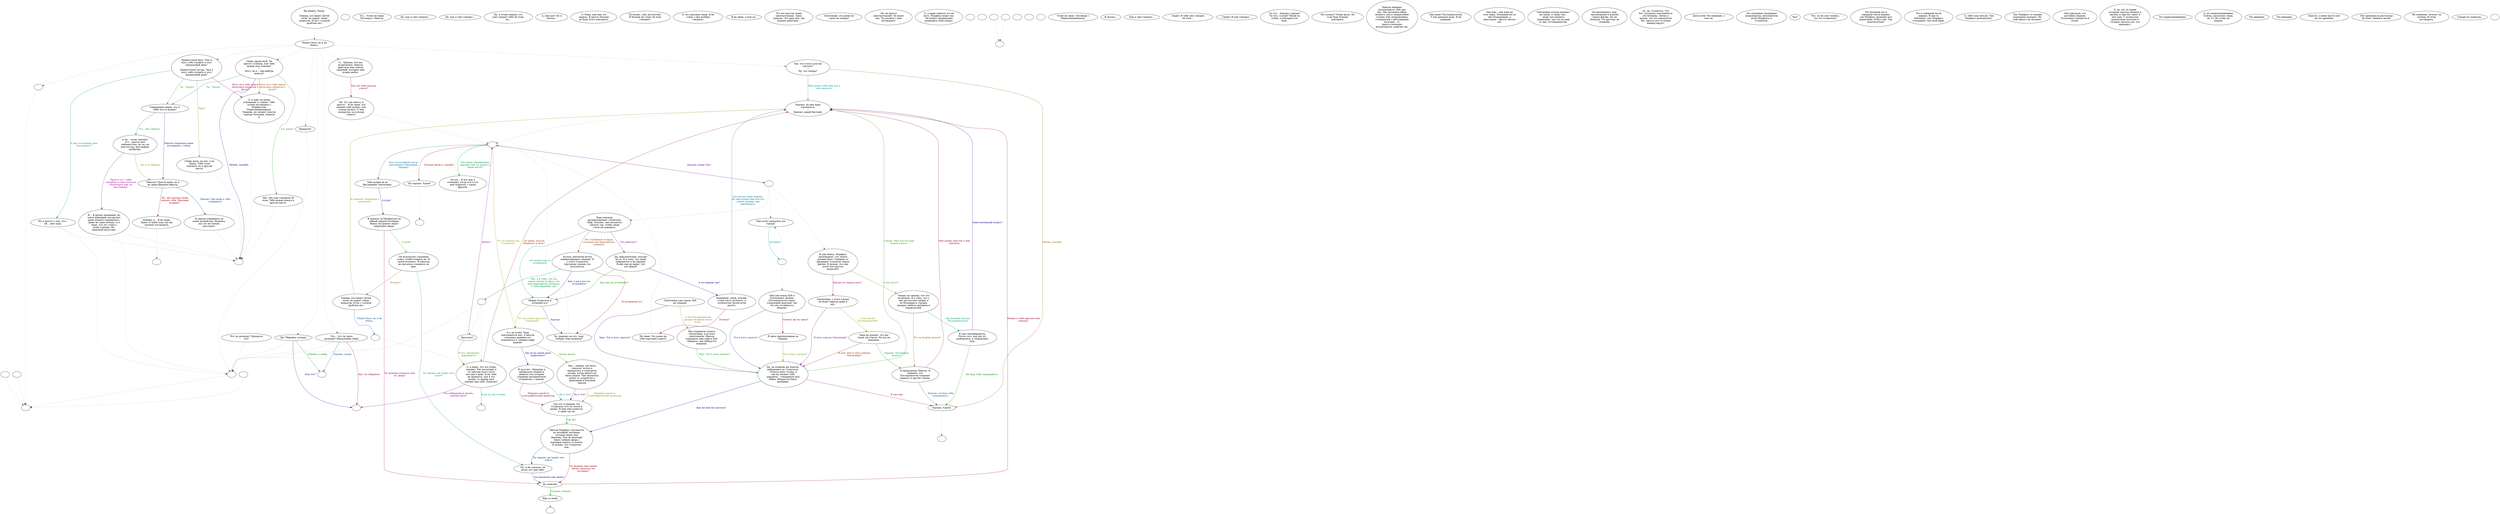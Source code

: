 digraph laura {
  "start" [style=filled       fillcolor="#FFFFFF"       color="#000000"]
  "start" -> "do_dialogue" [style=dotted color="#555555"]
  "start" [label="Вы видите Лауру.\n---\nПоверь, кто видел Детей\nночи, не задает таких\nвопросов. Если с головой\nпроблем нет."]
  "do_dialogue" [style=filled       fillcolor="#FFFFFF"       color="#000000"]
  "do_dialogue" -> "get_reaction" [style=dotted color="#555555"]
  "do_dialogue" -> "laura63" [style=dotted color="#555555"]
  "do_dialogue" -> "laura65" [style=dotted color="#555555"]
  "do_dialogue" -> "laura64" [style=dotted color="#555555"]
  "do_dialogue" -> "laura61" [style=dotted color="#555555"]
  "do_dialogue" -> "laura21" [style=dotted color="#555555"]
  "do_dialogue" -> "laura16" [style=dotted color="#555555"]
  "do_dialogue" -> "laura01" [style=dotted color="#555555"]
  "do_dialogue" [label="Может быть, но я не\nбоюсь."]
  "lauracbt" [style=filled       fillcolor="#FFFFFF"       color="#000000"]
  "lauracbt" [label=""]
  "laura01" [style=filled       fillcolor="#FFFFFF"       color="#000000"]
  "laura01" [label="Приветствую брат. Чем я\nмогу тебе служить в этот\nпрекрасный день?\n---\nПриветствую сестра. Чем я\nмогу тебе служить в этот\nпрекрасный день?"]
  "laura01" -> "laura02" [label="Ты - Лаура?" color="#339900" fontcolor="#339900"]
  "laura01" -> "laura14" [label="Могу ли я тебе задать\nнесколько вопросов о\nДетях?" color="#990060" fontcolor="#990060"]
  "laura01" -> "laura15" [label="А чем ты можешь мне\n\"послужить\"?" color="#008D99" fontcolor="#008D99"]
  "laura01" -> "laura01a" [label="Мам?" color="#997900" fontcolor="#997900"]
  "laura01a" [style=filled       fillcolor="#FFFFFF"       color="#000000"]
  "laura01a" -> "laurax" [style=dotted color="#555555"]
  "laura01a" [label="Очень мило, но нет, я не\nЛаура. Тебе стоит\nпоискать ее в другом\nместе."]
  "laura02" [style=filled       fillcolor="#FFFFFF"       color="#000000"]
  "laura02" [label="Совершенно верно, это я.\nТебе что-то нужно?"]
  "laura02" -> "laura03" [label="Николь отправила меня\nпоговорить с тобой." color="#4C0099" fontcolor="#4C0099"]
  "laura02" -> "laura10" [label="Э-э... нет. Ничего." color="#00991F" fontcolor="#00991F"]
  "laura03" [style=filled       fillcolor="#FFFFFF"       color="#000000"]
  "laura03" [label="Николь? Прости меня, но я\nне знаю никакой Николь."]
  "laura03" -> "laura04" [label="Ну, она просила меня\nсказать тебе \"Красный\nвсадник\"." color="#99000D" fontcolor="#99000D"]
  "laura03" -> "laura09" [label="Знаешь! Она меня к тебе\nотправила!" color="#003A99" fontcolor="#003A99"]
  "laura04" [style=filled       fillcolor="#FFFFFF"       color="#000000"]
  "laura04" -> "laurax1" [style=dotted color="#555555"]
  "laura04" [label="Извини, я... Я не знаю.\nИдем со мной туда где мы\nсможем поговорить."]
  "laura09" [style=filled       fillcolor="#FFFFFF"       color="#000000"]
  "laura09" -> "laurax" [style=dotted color="#555555"]
  "laura09" [label="Я ужасно извиняюсь за\nваши неудобства. Надеюсь,\nвас это не сильно\nрасстроит."]
  "laura10" [style=filled       fillcolor="#FFFFFF"       color="#000000"]
  "laura10" [label="А ты... точно знаешь?\nЭ-э... прости мое\nлюбопытство, но ты, на\nмой взгляд, выглядишь\nнеобычно."]
  "laura10" -> "laura03" [label="Ну, я от Николь." color="#669900" fontcolor="#669900"]
  "laura10" -> "laura11" [label="Просто тут о тебе\nговорили, и мне хотелось\nпосмотреть как ты\nвыглядишь." color="#990093" fontcolor="#990093"]
  "laura11" [style=filled       fillcolor="#FFFFFF"       color="#000000"]
  "laura11" -> "DownReact" [style=dotted color="#555555"]
  "laura11" -> "laurax" [style=dotted color="#555555"]
  "laura11" [label="Я... Я прошу прощения, но\nтакое внимание заставляет\nменя немного нервничать.\nДаже не знаю почему, и я\nзнаю, что это глупо с\nмоей стороны. Ну,\nприятной прогулки."]
  "laura14" [style=filled       fillcolor="#FFFFFF"       color="#000000"]
  "laura14" -> "laurax" [style=dotted color="#555555"]
  "laura14" [label="О, я едва ли имею\nотношение к главам. Тебе\nлучше поговорить с\nМорфеусом,\nПервосвященником.\nУверена, он сможет помочь\nгораздо большим, нежели\nя."]
  "laura15" [style=filled       fillcolor="#FFFFFF"       color="#000000"]
  "laura15" -> "DownReact" [style=dotted color="#555555"]
  "laura15" -> "laurax" [style=dotted color="#555555"]
  "laura15" [label="Но я просто о том, что...\nой... мне пора."]
  "laura16" [style=filled       fillcolor="#FFFFFF"       color="#000000"]
  "laura16" [label="Снова здравствуй. Ты\nпросто гуляешь, или тебе\nнужна моя помощь?\n---\nМогу ли я... чем-нибудь\nпомочь?"]
  "laura16" -> "laura02" [label="Ты - Лаура?" color="#009972" fontcolor="#009972"]
  "laura16" -> "laura14" [label="Могу ли я тебе задать\nнесколько вопросов о\nдетях?" color="#994600" fontcolor="#994600"]
  "laura16" -> "laurax" [label="Ничем, спасибо." color="#190099" fontcolor="#190099"]
  "laura16" -> "laura16a" [label="Э-э, мама?" color="#149900" fontcolor="#149900"]
  "laura16a" [style=filled       fillcolor="#FFFFFF"       color="#000000"]
  "laura16a" -> "laurax" [style=dotted color="#555555"]
  "laura16a" [label="Нет. Мы уже говорили об\nэтом. Тебе нужно искать в\nдругом месте."]
  "laura21" [style=filled       fillcolor="#FFFFFF"       color="#000000"]
  "laura21" [label="О... Хорошо, что мы\nвстретились. Николь\nприслала мне список\nсведений, которые мне\nнужно найти."]
  "laura21" -> "laura22" [label="Так что тебе удалось\nузнать?" color="#990040" fontcolor="#990040"]
  "laura22" [style=filled       fillcolor="#FFFFFF"       color="#000000"]
  "laura22" -> "laura23" [style=dotted color="#555555"]
  "laura22" [label="Эм. Тут так много, я\nпросто... Я не знаю, что\nименно тебе нужно, или\nоткуда начать. О чем\nконкретно ты хочешь\nузнать?"]
  "laura23" [style=filled       fillcolor="#FFFFFF"       color="#000000"]
  "laura23" [label=""]
  "laura23" -> "laura24" [label="Есть ли потайной ход во\nвнутреннее Святилище\nЦеркви?" color="#006D99" fontcolor="#006D99"]
  "laura23" -> "laura33" [label="Что ты знаешь про\nСоздателя?" color="#999800" fontcolor="#999800"]
  "laura23" -> "laura23_1" [label="Каковы планы Чад?" color="#6C0099" fontcolor="#6C0099"]
  "laura23" -> "laura60" [label="Что такая хорошенькая\nдевушка как ты делает в\nтаком месте?" color="#00993F" fontcolor="#00993F"]
  "laura23" -> "laura59" [label="Больше ничего, спасибо." color="#991200" fontcolor="#991200"]
  "laura23_1" [style=filled       fillcolor="#FFFFFF"       color="#000000"]
  "laura23_1" -> "laura51" [style=dotted color="#555555"]
  "laura23_1" -> "laura38" [style=dotted color="#555555"]
  "laura23_1" -> "laura46" [style=dotted color="#555555"]
  "laura23_1" [label=""]
  "laura24" [style=filled       fillcolor="#FFFFFF"       color="#000000"]
  "laura24" [label="Тебе нужно не во\nВнутреннее Святилище."]
  "laura24" -> "laura25" [label="А куда?" color="#001A99" fontcolor="#001A99"]
  "laura25" [style=filled       fillcolor="#FFFFFF"       color="#000000"]
  "laura25" [label="Я прошла за Морфеусом по\nтайной черной лестнице.\nВнизу он прошел через\nсекретную дверь."]
  "laura25" -> "laura26" [label="А куда?" color="#479900" fontcolor="#479900"]
  "laura25" -> "laura28" [label="Ты можешь показать мне\nэту дверь?" color="#990074" fontcolor="#990074"]
  "laura26" [style=filled       fillcolor="#FFFFFF"       color="#000000"]
  "laura26" [label="Он использует странный\nключ, чтобы открыть ее. И\nзатем исчезает. Я никогда\nне пыталась следовать за\nним."]
  "laura26" -> "laura27" [label="Ты знаешь где лежит этот\nключ?" color="#009992" fontcolor="#009992"]
  "laura26" -> "laura31" [label="Почему?" color="#996500" fontcolor="#996500"]
  "laura27" [style=filled       fillcolor="#FFFFFF"       color="#000000"]
  "laura27" [label="Ну, я бы сказала, он\nносит его при себе."]
  "laura27" -> "laura28" [label="Ты покажешь мне дверь?" color="#390099" fontcolor="#390099"]
  "laura28" [style=filled       fillcolor="#FFFFFF"       color="#000000"]
  "laura28" [label="Да, конечно."]
  "laura28" -> "laura29" [label="Отлично. Пошли." color="#00990C" fontcolor="#00990C"]
  "laura28" -> "laura30" [label="Можно я тебя еще кое-чем\nспрошу?" color="#990021" fontcolor="#990021"]
  "laura29" [style=filled       fillcolor="#FFFFFF"       color="#000000"]
  "laura29" -> "laurax4" [style=dotted color="#555555"]
  "laura29" [label="Иди за мной."]
  "laura30" [style=filled       fillcolor="#FFFFFF"       color="#000000"]
  "laura30" -> "laura23" [style=dotted color="#555555"]
  "laura30" [label="Хорошо, но нам надо\nторопиться.\n---\nХорошо, давай быстрей."]
  "laura31" [style=filled       fillcolor="#FFFFFF"       color="#000000"]
  "laura31" [label="Поверь, кто видел Детей\nночи, не задает таких\nвопросов. Если с головой\nпроблем нет."]
  "laura31" -> "laura32a" [label="Может быть, но я не\nбоюсь." color="#004D99" fontcolor="#004D99"]
  "laura31" -> "laura30" [label="Я понимаю. Вернемся к\nразговору?" color="#7A9900" fontcolor="#7A9900"]
  "laura32" [style=filled       fillcolor="#FFFFFF"       color="#000000"]
  "laura32" [label="О, я вижу, что это очень\nсмешно. Так послушай, я\nтут внутри всего этого\nизо дня в день. Если тебе\nне нравится, как я это\nделаю, то держи свое\nмнение при себе. Понятно?"]
  "laura32" -> "laurax2" [label="Что собираешься делать,\nдальше ныть?" color="#8B0099" fontcolor="#8B0099"]
  "laura32" -> "laurax8" [label="Если ты так хочешь." color="#00995F" fontcolor="#00995F"]
  "laura32" -> "laura30" [label="Ты права, прости.\nВернемся к делу?" color="#993200" fontcolor="#993200"]
  "laura32a" [style=filled       fillcolor="#FFFFFF"       color="#000000"]
  "laura32a" -> "DownReact" [style=dotted color="#555555"]
  "laura32a" -> "laura32" [style=dotted color="#555555"]
  "laura32a" [label=""]
  "laura33" [style=filled       fillcolor="#FFFFFF"       color="#000000"]
  "laura33" [label="Э-э, не особо. Чада\nпоклоняются ему, и иногда\nогромное видение его\nпоявляется в главном нефе\nцеркви."]
  "laura33" -> "laura34" [label="Так он на самом деле\nсуществует?" color="#050099" fontcolor="#050099"]
  "laura33" -> "laura35" [label="Звучит жутко." color="#279900" fontcolor="#279900"]
  "laura34" [style=filled       fillcolor="#FFFFFF"       color="#000000"]
  "laura34" [label="И да и нет. Однажды я\nпробралась вперед и\nувидела под алтарем\nстранное механическое\nустройство с линзой."]
  "laura34" -> "laura36" [label="Наверно какой-то\nголографический проектор." color="#990054" fontcolor="#990054"]
  "laura34" -> "laura36" [label="Ну и что?" color="#008199" fontcolor="#008199"]
  "laura35" [style=filled       fillcolor="#FFFFFF"       color="#000000"]
  "laura35" [label="Хех... поверь, так было\nсначала, потом я\nпрокралась и осмотрела\nалтарь, когда никого не\nбыло рядом. Там оказалось\nкакое-то устройство с\nпроводами и большой\nлинзой."]
  "laura35" -> "laura36" [label="Наверно какой-то\nголографический проектор." color="#998500" fontcolor="#998500"]
  "laura35" -> "laura36" [label="Ну и что?" color="#580099" fontcolor="#580099"]
  "laura36" [style=filled       fillcolor="#FFFFFF"       color="#000000"]
  "laura36" [label="Так что я уверена что\nСоздатель этот из плоти и\nкрови. И еще мне кажется,\nя знаю где он."]
  "laura36" -> "laura37" [label="Где же?" color="#00992C" fontcolor="#00992C"]
  "laura37" [style=filled       fillcolor="#FFFFFF"       color="#000000"]
  "laura37" [label="Иногда Морфеус спускается\nпо потайной лестнице,\nкоторая ведет под\nЦерковь. Там он проходит\nчерез тайную дверь с\nпомощью какого-то ключа.\nЯ думаю, что Создатель\nтам."]
  "laura37" -> "laura28" [label="Ты можешь мне прямо\nсейчас показать эту\nлестницу?" color="#990001" fontcolor="#990001"]
  "laura37" -> "laura27" [label="Ты знаешь где лежит этот\nключ?" color="#002E99" fontcolor="#002E99"]
  "laura38" [style=filled       fillcolor="#FFFFFF"       color="#000000"]
  "laura38" [label="Я уже боюсь. Морфеус\nпроповедует, что земля\nдолжна быть \"очищена от\nневерных\" и всякую такую\nфигню. Я думаю, что они\nхотят все кругом\nзахватить!"]
  "laura38" -> "laura39" [label="А они могут?" color="#5A9900" fontcolor="#5A9900"]
  "laura38" -> "laura43" [label="Какова их первая цель?" color="#990087" fontcolor="#990087"]
  "laura39" [style=filled       fillcolor="#FFFFFF"       color="#000000"]
  "laura39" [label="Теперь ты знаешь, что это\nвозможно. Я к тому, что у\nних достаточно людей, а\nих больницы в городах\nдоверху набиты оружием и\nвзрывчаткой."]
  "laura39" -> "laura40" [label="Мы должны сказать\nПоследователям." color="#00997E" fontcolor="#00997E"]
  "laura39" -> "laura42" [label="Что ты будешь делать?" color="#995200" fontcolor="#995200"]
  "laura40" [style=filled       fillcolor="#FFFFFF"       color="#000000"]
  "laura40" [label="Я уже запланировала.\nПосле того, как мы тут\nразберемся, я отправлюсь\nтуда."]
  "laura40" -> "laura30" [label="Один маленький вопрос?" color="#250099" fontcolor="#250099"]
  "laura40" -> "laura41" [label="Не буду тебя задерживать." color="#089900" fontcolor="#089900"]
  "laura41" [style=filled       fillcolor="#FFFFFF"       color="#000000"]
  "laura41" -> "laurax6" [style=dotted color="#555555"]
  "laura41" [label="Хорошо. Удачи!"]
  "laura42" [style=filled       fillcolor="#FFFFFF"       color="#000000"]
  "laura42" [label="Я предупрежу Николь. Я\nнадеюсь, что\nПоследователи отправят\nподмогу в другие города."]
  "laura42" -> "laura30" [label="Мне нужно еще кое о чем\nспросить." color="#990034" fontcolor="#990034"]
  "laura42" -> "laura41" [label="Хорошо, не буду тебя\nзадерживать." color="#006199" fontcolor="#006199"]
  "laura43" [style=filled       fillcolor="#FFFFFF"       color="#000000"]
  "laura43" [label="Святилище, у этого города\nне будет шансов даже в\nаду."]
  "laura43" -> "laura44" [label="А как насчет\nПоследователей?" color="#8E9900" fontcolor="#8E9900"]
  "laura43" -> "laura45" [label="Я могу помочь Святилищу?" color="#780099" fontcolor="#780099"]
  "laura44" [style=filled       fillcolor="#FFFFFF"       color="#000000"]
  "laura44" [label="Чада не думают, что мы\nтакая уж угроза. Ну мы им\nпокажем."]
  "laura44" -> "laura42" [label="Хорошо. Что будешь\nделать?" color="#00994B" fontcolor="#00994B"]
  "laura44" -> "laura45" [label="Я хоть чем-то могу помочь\nСвятилищу?" color="#991E00" fontcolor="#991E00"]
  "laura45" [style=filled       fillcolor="#FFFFFF"       color="#000000"]
  "laura45" [label="Да, ты можешь им помочь,\nдобравшись до Создателя.\n\"Откуси змее голову, и\nона не сможет тебя\nзадушить\", говаривала моя\nбабка. Непростая была\nженщина."]
  "laura45" -> "laura37" [label="Как же мне его достать?" color="#000E99" fontcolor="#000E99"]
  "laura45" -> "laura30" [label="Говори. Мне кое-что еще\nнужно узнать." color="#3B9900" fontcolor="#3B9900"]
  "laura45" -> "laura41" [label="Я уже иду." color="#990067" fontcolor="#990067"]
  "laura46" [style=filled       fillcolor="#FFFFFF"       color="#000000"]
  "laura46" [label="Они хотят захватить все\nгорода!"]
  "laura46" -> "laura46_1" [label="Которые?" color="#009499" fontcolor="#009499"]
  "laura46_1" [style=filled       fillcolor="#FFFFFF"       color="#000000"]
  "laura46_1" -> "laura46" [style=dotted color="#555555"]
  "laura46_1" -> "laura49" [style=dotted color="#555555"]
  "laura46_1" [label=""]
  "laura47" [style=filled       fillcolor="#FFFFFF"       color="#000000"]
  "laura47" [label="Святилище уже сдали. Хаб\nна очереди."]
  "laura47" -> "laura48" [label="А что Последователи\nделают во время всего\nэтого." color="#997100" fontcolor="#997100"]
  "laura47" -> "laura45" [label="Черт. Что я могу сделать?" color="#450099" fontcolor="#450099"]
  "laura48" [style=filled       fillcolor="#FFFFFF"       color="#000000"]
  "laura48" [label="Мы отправили отряд в\nСвятилище, и их всех\nуничтожили. Николь\nотправила еще один в Хаб.\nНадеюсь, они доберутся\nвовремя."]
  "laura48" -> "laura45" [label="Черт. Что я могу сделать?" color="#009918" fontcolor="#009918"]
  "laura49" [style=filled       fillcolor="#FFFFFF"       color="#000000"]
  "laura49" [label="Они уже взяли Хаб и\nСвятилище! Думаю,\nПоследователи станут\nследующей жертвой, так\nчто мы готовимся к\nобороне."]
  "laura49" -> "laura50" [label="Почему же ты здесь?" color="#990015" fontcolor="#990015"]
  "laura49" -> "laura45" [label="Что я могу сделать?" color="#004199" fontcolor="#004199"]
  "laura50" [style=filled       fillcolor="#FFFFFF"       color="#000000"]
  "laura50" [label="Я здесь присматриваю за\nЧадами."]
  "laura50" -> "laura45" [label="Что я могу сделать?" color="#6E9900" fontcolor="#6E9900"]
  "laura51" [style=filled       fillcolor="#FFFFFF"       color="#000000"]
  "laura51" [label="Чада повсюду\nорганизовывают госпитали.\nХмф. Похоже, они пытаются\nсделать так, чтобы люди\nстали им доверять."]
  "laura51" -> "laura52" [label="Это работает?" color="#970099" fontcolor="#970099"]
  "laura51" -> "laura55" [label="Их можно как-то\nостановить?" color="#00996B" fontcolor="#00996B"]
  "laura51" -> "laura57" [label="Это глупейшая из фраз,\nкоторые мне приходилось\nслышать!" color="#993E00" fontcolor="#993E00"]
  "laura52" [style=filled       fillcolor="#FFFFFF"       color="#000000"]
  "laura52" [label="Да, действительно, похоже\nна то. Я к тому, что люди\nсобираются в их Церкви.\nРазве они не видят, что\nэто обман?"]
  "laura52" -> "laura53" [label="А это правда так?" color="#110099" fontcolor="#110099"]
  "laura52" -> "laura55" [label="Как мне их остановить?" color="#1B9900" fontcolor="#1B9900"]
  "laura53" [style=filled       fillcolor="#FFFFFF"       color="#000000"]
  "laura53" [label="Например, люди, похоже,\nстали часто исчезать, и\nколичество Детей ночи\nрастет."]
  "laura53" -> "laura54" [label="Почему?" color="#990048" fontcolor="#990048"]
  "laura53" -> "laura30" [label="Это все не очень хорошо.\nНо мне нужно еще кое-что\nузнать прежде чем\nдействовать." color="#007499" fontcolor="#007499"]
  "laura54" [style=filled       fillcolor="#FFFFFF"       color="#000000"]
  "laura54" -> "laura23" [style=dotted color="#555555"]
  "laura54" [label="Не знаю. Это разве не\nтебе поручено узнать?"]
  "laura55" [style=filled       fillcolor="#FFFFFF"       color="#000000"]
  "laura55" [label="Найди Создателя и\nостанови его!"]
  "laura55" -> "laura33" [label="Что ты узнала про этого\nСоздателя?" color="#999100" fontcolor="#999100"]
  "laura55" -> "laura56" [label="Хорошо." color="#640099" fontcolor="#640099"]
  "laura56" [style=filled       fillcolor="#FFFFFF"       color="#000000"]
  "laura56" -> "laura23" [style=dotted color="#555555"]
  "laura56" [label="Хе, надеюсь на это, черт\nпобери. Еще вопросы?"]
  "laura57" [style=filled       fillcolor="#FFFFFF"       color="#000000"]
  "laura57" [label="Кстати, неплохой метод\nманипулировать людьми. И\nу этого Создателя\nчертовски хорошо это\nполучается."]
  "laura57" -> "laura57_01" [label="Нет, я к тому, что это\nсамая глупая из фраз, что\nмне приходилось слышать.\nУ тебя паранойя, да?" color="#009938" fontcolor="#009938"]
  "laura57" -> "laura56" [label="Я остановлю его." color="#990B00" fontcolor="#990B00"]
  "laura57" -> "laura55" [label="Как я могу все это\nостановить?" color="#002299" fontcolor="#002299"]
  "laura57_01" [style=filled       fillcolor="#FFFFFF"       color="#000000"]
  "laura57_01" -> "DownReact" [style=dotted color="#555555"]
  "laura57_01" -> "laura58" [style=dotted color="#555555"]
  "laura57_01" -> "laura32" [style=dotted color="#555555"]
  "laura57_01" [label=""]
  "laura58" [style=filled       fillcolor="#FFFFFF"       color="#000000"]
  "laura58" [label="Простите?"]
  "laura58" -> "laura32" [label="Я что, непонятно\nвыражаюсь?" color="#4E9900" fontcolor="#4E9900"]
  "laura58" -> "laura23" [label="Ничего." color="#99007B" fontcolor="#99007B"]
  "laura59" [style=filled       fillcolor="#FFFFFF"       color="#000000"]
  "laura59" -> "laurax7" [style=dotted color="#555555"]
  "laura59" [label="Ну хорошо. Удачи!"]
  "laura60" [style=filled       fillcolor="#FFFFFF"       color="#000000"]
  "laura60" -> "laura23" [style=dotted color="#555555"]
  "laura60" [label="Эх-хех... Я все жду в\nотчаянии, когда кто-то ко\nмне подкатит с такой\nфразой."]
  "laura61" [style=filled       fillcolor="#FFFFFF"       color="#000000"]
  "laura61" [label="Так, что я могу для вас\nсделать?\n---\nНу, что теперь?"]
  "laura61" -> "laura30" [label="Мне нужно тебя еще кое о\nчем спросить." color="#00998A" fontcolor="#00998A"]
  "laura61" -> "laura41" [label="Ничем, спасибо." color="#995E00" fontcolor="#995E00"]
  "laura62" [style=filled       fillcolor="#FFFFFF"       color="#000000"]
  "laura62" -> "DownReact" [style=dotted color="#555555"]
  "laura62" [label="Что ты делаешь? Прекрати\nэто!"]
  "laura63" [style=filled       fillcolor="#FFFFFF"       color="#000000"]
  "laura63" -> "DownReact" [style=dotted color="#555555"]
  "laura63" [label="Эй! Убирайся отсюда!"]
  "laura63" -> "laurax2" [label="Или что?" color="#310099" fontcolor="#310099"]
  "laura63" -> "laurax5" [label="Извини, я пойду." color="#009904" fontcolor="#009904"]
  "laura64" [style=filled       fillcolor="#FFFFFF"       color="#000000"]
  "laura64" -> "DownReact" [style=dotted color="#555555"]
  "laura64" [label="Прекрати!"]
  "laura65" [style=filled       fillcolor="#FFFFFF"       color="#000000"]
  "laura65" -> "DownReact" [style=dotted color="#555555"]
  "laura65" [label="Что... что ты здесь\nделаешь? Немедленно уйди!"]
  "laura65" -> "laurax2" [label="Нет, ты убирайся!" color="#990028" fontcolor="#990028"]
  "laura65" -> "laurax5" [label="Хорошо, ухожу." color="#005599" fontcolor="#005599"]
  "laura67" [style=filled       fillcolor="#FFFFFF"       color="#000000"]
  "laura67" [label="Э-э... Точно не знаю.\nПоговори с Николь."]
  "laura68" [style=filled       fillcolor="#FFFFFF"       color="#000000"]
  "laura68" [label="Ну, как я уже говорил..."]
  "laura69" [style=filled       fillcolor="#FFFFFF"       color="#000000"]
  "laura69" [label="Ну, как я уже говорил..."]
  "laura70" [style=filled       fillcolor="#FFFFFF"       color="#000000"]
  "laura70" [label="Ну, я точно уверен, что\nуже говорил тебе об этом,\nно..."]
  "laura71" [style=filled       fillcolor="#FFFFFF"       color="#000000"]
  "laura71" [label="А, еще раз? Ну я\nсказал..."]
  "laura72" [style=filled       fillcolor="#FFFFFF"       color="#000000"]
  "laura72" [label="О, боже, как мне это\nнадело. Я просто больше\nне буду этого повторять."]
  "laura73" [style=filled       fillcolor="#FFFFFF"       color="#000000"]
  "laura73" [label="По-моему, уже достаточно.\nЯ больше не стану об этом\nговорить."]
  "laura74" [style=filled       fillcolor="#FFFFFF"       color="#000000"]
  "laura74" [label="О, это ужасные люди. Я не\nстану о них вообще\nговорить!"]
  "laura75" [style=filled       fillcolor="#FFFFFF"       color="#000000"]
  "laura75" [label="Я не знаю, о ком ты."]
  "laura76" [style=filled       fillcolor="#FFFFFF"       color="#000000"]
  "laura76" [label="Тут все кругом такие\nзамечательные. Здесь\nчудесно. Это наш дом, мы\nхорошо работаем..."]
  "laura77" [style=filled       fillcolor="#FFFFFF"       color="#000000"]
  "laura77" [label="Святилище, это разве не\nгород на западе?"]
  "laura78" [style=filled       fillcolor="#FFFFFF"       color="#000000"]
  "laura78" [label="Ой, он просто\nзамечательный. Он ведет\nнас. Ты должен с ним\nпоговорить!"]
  "laura79" [style=filled       fillcolor="#FFFFFF"       color="#000000"]
  "laura79" [label="О, я даже описать его не\nмогу. Морфеус ведет нас.\nОн может справедливо\nразрешить твой вопрос."]
  "lauraxx" [style=filled       fillcolor="#FFFFFF"       color="#000000"]
  "lauraxx" [label=""]
  "laurax" [style=filled       fillcolor="#FFFFFF"       color="#000000"]
  "laurax" [label=""]
  "laurax1" [style=filled       fillcolor="#FFFFFF"       color="#000000"]
  "laurax1" [label=""]
  "laurax2" [style=filled       fillcolor="#FFFFFF"       color="#000000"]
  "laurax2" [label=""]
  "laurax3" [style=filled       fillcolor="#FFFFFF"       color="#000000"]
  "laurax3" [label=""]
  "laurax4" [style=filled       fillcolor="#FFFFFF"       color="#000000"]
  "laurax4" [label=""]
  "laurax5" [style=filled       fillcolor="#FFFFFF"       color="#000000"]
  "laurax5" [label=""]
  "laurax6" [style=filled       fillcolor="#FFFFFF"       color="#000000"]
  "laurax6" [label=""]
  "laurax7" [style=filled       fillcolor="#FFFFFF"       color="#000000"]
  "laurax7" [label=""]
  "laurax8" [style=filled       fillcolor="#FFFFFF"       color="#000000"]
  "laurax8" [label=""]
  "get_reaction" [style=filled       fillcolor="#FFFFFF"       color="#000000"]
  "get_reaction" -> "ReactToLevel" [style=dotted color="#555555"]
  "get_reaction" [label=""]
  "ReactToLevel" [style=filled       fillcolor="#FFFFFF"       color="#000000"]
  "ReactToLevel" [label=""]
  "LevelToReact" [style=filled       fillcolor="#FFFFFF"       color="#000000"]
  "LevelToReact" [label=""]
  "UpReact" [style=filled       fillcolor="#FFFFFF"       color="#000000"]
  "UpReact" -> "ReactToLevel" [style=dotted color="#555555"]
  "UpReact" [label=""]
  "DownReact" [style=filled       fillcolor="#FFFFFF"       color="#000000"]
  "DownReact" -> "ReactToLevel" [style=dotted color="#555555"]
  "DownReact" [label=""]
  "BottomReact" [style=filled       fillcolor="#FFFFFF"       color="#000000"]
  "BottomReact" [label=""]
  "TopReact" [style=filled       fillcolor="#FFFFFF"       color="#000000"]
  "TopReact" [label=""]
  "BigUpReact" [style=filled       fillcolor="#FFFFFF"       color="#000000"]
  "BigUpReact" -> "ReactToLevel" [style=dotted color="#555555"]
  "BigUpReact" [label=""]
  "BigDownReact" [style=filled       fillcolor="#FFFFFF"       color="#000000"]
  "BigDownReact" -> "ReactToLevel" [style=dotted color="#555555"]
  "BigDownReact" [label=""]
  "UpReactLevel" [style=filled       fillcolor="#FFFFFF"       color="#000000"]
  "UpReactLevel" -> "LevelToReact" [style=dotted color="#555555"]
  "UpReactLevel" [label=""]
  "DownReactLevel" [style=filled       fillcolor="#FFFFFF"       color="#000000"]
  "DownReactLevel" -> "LevelToReact" [style=dotted color="#555555"]
  "DownReactLevel" [label=""]
  "Goodbyes" [style=filled       fillcolor="#FFFFFF"       color="#000000"]
  "Goodbyes" [label=""]
  "laura67a" [style=filled       fillcolor="#FFFFFF"       color="#000000"]
  "laura67a" [label="Точно не знаю. Поговори с\nПервосвященником."]
  "laura68a" [style=filled       fillcolor="#FFFFFF"       color="#000000"]
  "laura68a" [label="Я сказал..."]
  "laura69a" [style=filled       fillcolor="#FFFFFF"       color="#000000"]
  "laura69a" [label="Как я уже говорил..."]
  "laura70a" [style=filled       fillcolor="#FFFFFF"       color="#000000"]
  "laura70a" [label="Ладно! Я тебе уже говорил\nоб этом..."]
  "laura71a" [style=filled       fillcolor="#FFFFFF"       color="#000000"]
  "laura71a" [label="Снова? Я уже говорил..."]
  "laura72a" [style=filled       fillcolor="#FFFFFF"       color="#000000"]
  "laura72a" [label="Ты что... Хорошо, хорошо!\nТы что, глухой? Читай по\nгубам, я повторять не\nбуду."]
  "laura73a" [style=filled       fillcolor="#FFFFFF"       color="#000000"]
  "laura73a" [label="Не слушал? Очень жаль. Но\nя не буду больше\nповторять."]
  "laura74a" [style=filled       fillcolor="#FFFFFF"       color="#000000"]
  "laura74a" [label="Николь наверно\nрассказывала тебе про\nнас. Мы пытаемся вбить\nнемного ума в твердолобые\nголовы этих вооруженных\nголоворезов с ничтожными\nмозгами... О,\nприсутствующие\nисключаются, конечно же."]
  "laura75a" [style=filled       fillcolor="#FFFFFF"       color="#000000"]
  "laura75a" [label="Она ведет Последователей.\nУ нее крепкая воля. Я ей\nдоверяю."]
  "laura76a" [style=filled       fillcolor="#FFFFFF"       color="#000000"]
  "laura76a" [label="Они как... как язва на\nтеле мира. Большинство из\nних безнадежны, а\nнекоторые - просто чистое\nзло."]
  "laura77a" [style=filled       fillcolor="#FFFFFF"       color="#000000"]
  "laura77a" [label="Святилище отсюда немного\nна запад. А люди там...\nлюди там немного\nпараноики, так что не жди\nот них гостеприимства."]
  "laura78a" [style=filled       fillcolor="#FFFFFF"       color="#000000"]
  "laura78a" [label="Он проповедует мир,\nпросвещение и всякою\nтакую фигню. Но он\nублюдок. По другому не\nскажешь."]
  "laura79a" [style=filled       fillcolor="#FFFFFF"       color="#000000"]
  "laura79a" [label="Ах, да, Создатель. Это\nбог, которому поклоняются\nэти болваны. Лично я\nдумаю, что это никакой не\nбог, просто кто-то всеми\nманипулирует."]
  "laura80" [style=filled       fillcolor="#FFFFFF"       color="#000000"]
  "laura80" [label="Дети ночи? Не понимаю, о\nчем ты."]
  "laura80a" [style=filled       fillcolor="#FFFFFF"       color="#000000"]
  "laura80a" [label="Это огромные уродливые\nмордовороты, исполнители\nволи Морфеуса и\nСоздателя."]
  "laura81" [style=filled       fillcolor="#FFFFFF"       color="#000000"]
  "laura81" [label="Что?"]
  "laura81a" [style=filled       fillcolor="#FFFFFF"       color="#000000"]
  "laura81a" [label="Что, ты не смог понять,\nчто это Создатель?"]
  "laura82" [style=filled       fillcolor="#FFFFFF"       color="#000000"]
  "laura82" [label="Это большой зал в\nсеверной части церкви,\nгде Морфеус проводит все\nцеремонии. Я был там. Там\nзамечательно!"]
  "laura82a" [style=filled       fillcolor="#FFFFFF"       color="#000000"]
  "laura82a" [label="Это в северной части\nцеркви. Я как-то\nнаблюдал, как Морфеус\nустраивает там свой цирк."]
  "laura83" [style=filled       fillcolor="#FFFFFF"       color="#000000"]
  "laura83" [label="О, тебе туда нельзя. Там\nМорфеус размышляет."]
  "laura83a" [style=filled       fillcolor="#FFFFFF"       color="#000000"]
  "laura83a" [label="Там Морфеус со своими\nкорешами заседает. Но\nтуда никого не пускают."]
  "laura84" [style=filled       fillcolor="#FFFFFF"       color="#000000"]
  "laura84" [label="Они доказали, что\nдостойны Церкви.\nОстальные стремятся к\nэтому."]
  "laura84a" [style=filled       fillcolor="#FFFFFF"       color="#000000"]
  "laura84a" [label="А, да, это те парни\nкоторым удалось выжить в\nпытках и еще бог знает в\nчем еще. С полностью\nпромытыми мозгами и\nготовые сделать все, что\nприкажут."]
  "laura85" [style=filled       fillcolor="#FFFFFF"       color="#000000"]
  "laura85" [label="Это первосвященники."]
  "laura85a" [style=filled       fillcolor="#FFFFFF"       color="#000000"]
  "laura85a" [label="А, это первосвященники.\nСейчас, насколько знаю,\nих 13. Но точно не\nуверен."]
  "laura86" [style=filled       fillcolor="#FFFFFF"       color="#000000"]
  "laura86" [label="Это неважно."]
  "laura86a" [style=filled       fillcolor="#FFFFFF"       color="#000000"]
  "laura86a" [label="Это неважно."]
  "laura87" [style=filled       fillcolor="#FFFFFF"       color="#000000"]
  "laura87" [label="Прости, у меня просто нет\nна это времени."]
  "laura87a" [style=filled       fillcolor="#FFFFFF"       color="#000000"]
  "laura87a" [label="Нет времени на разговоры\nоб этом! Займись делом."]
  "laura88" [style=filled       fillcolor="#FFFFFF"       color="#000000"]
  "laura88" [label="Не понимаю, почему ты\nхочешь об этом\nпоговорить."]
  "laura88a" [style=filled       fillcolor="#FFFFFF"       color="#000000"]
  "laura88a" [label="Говори по существу."]
  "lauraend" [style=filled       fillcolor="#FFFFFF"       color="#000000"]
  "lauraend" [label=""]
}